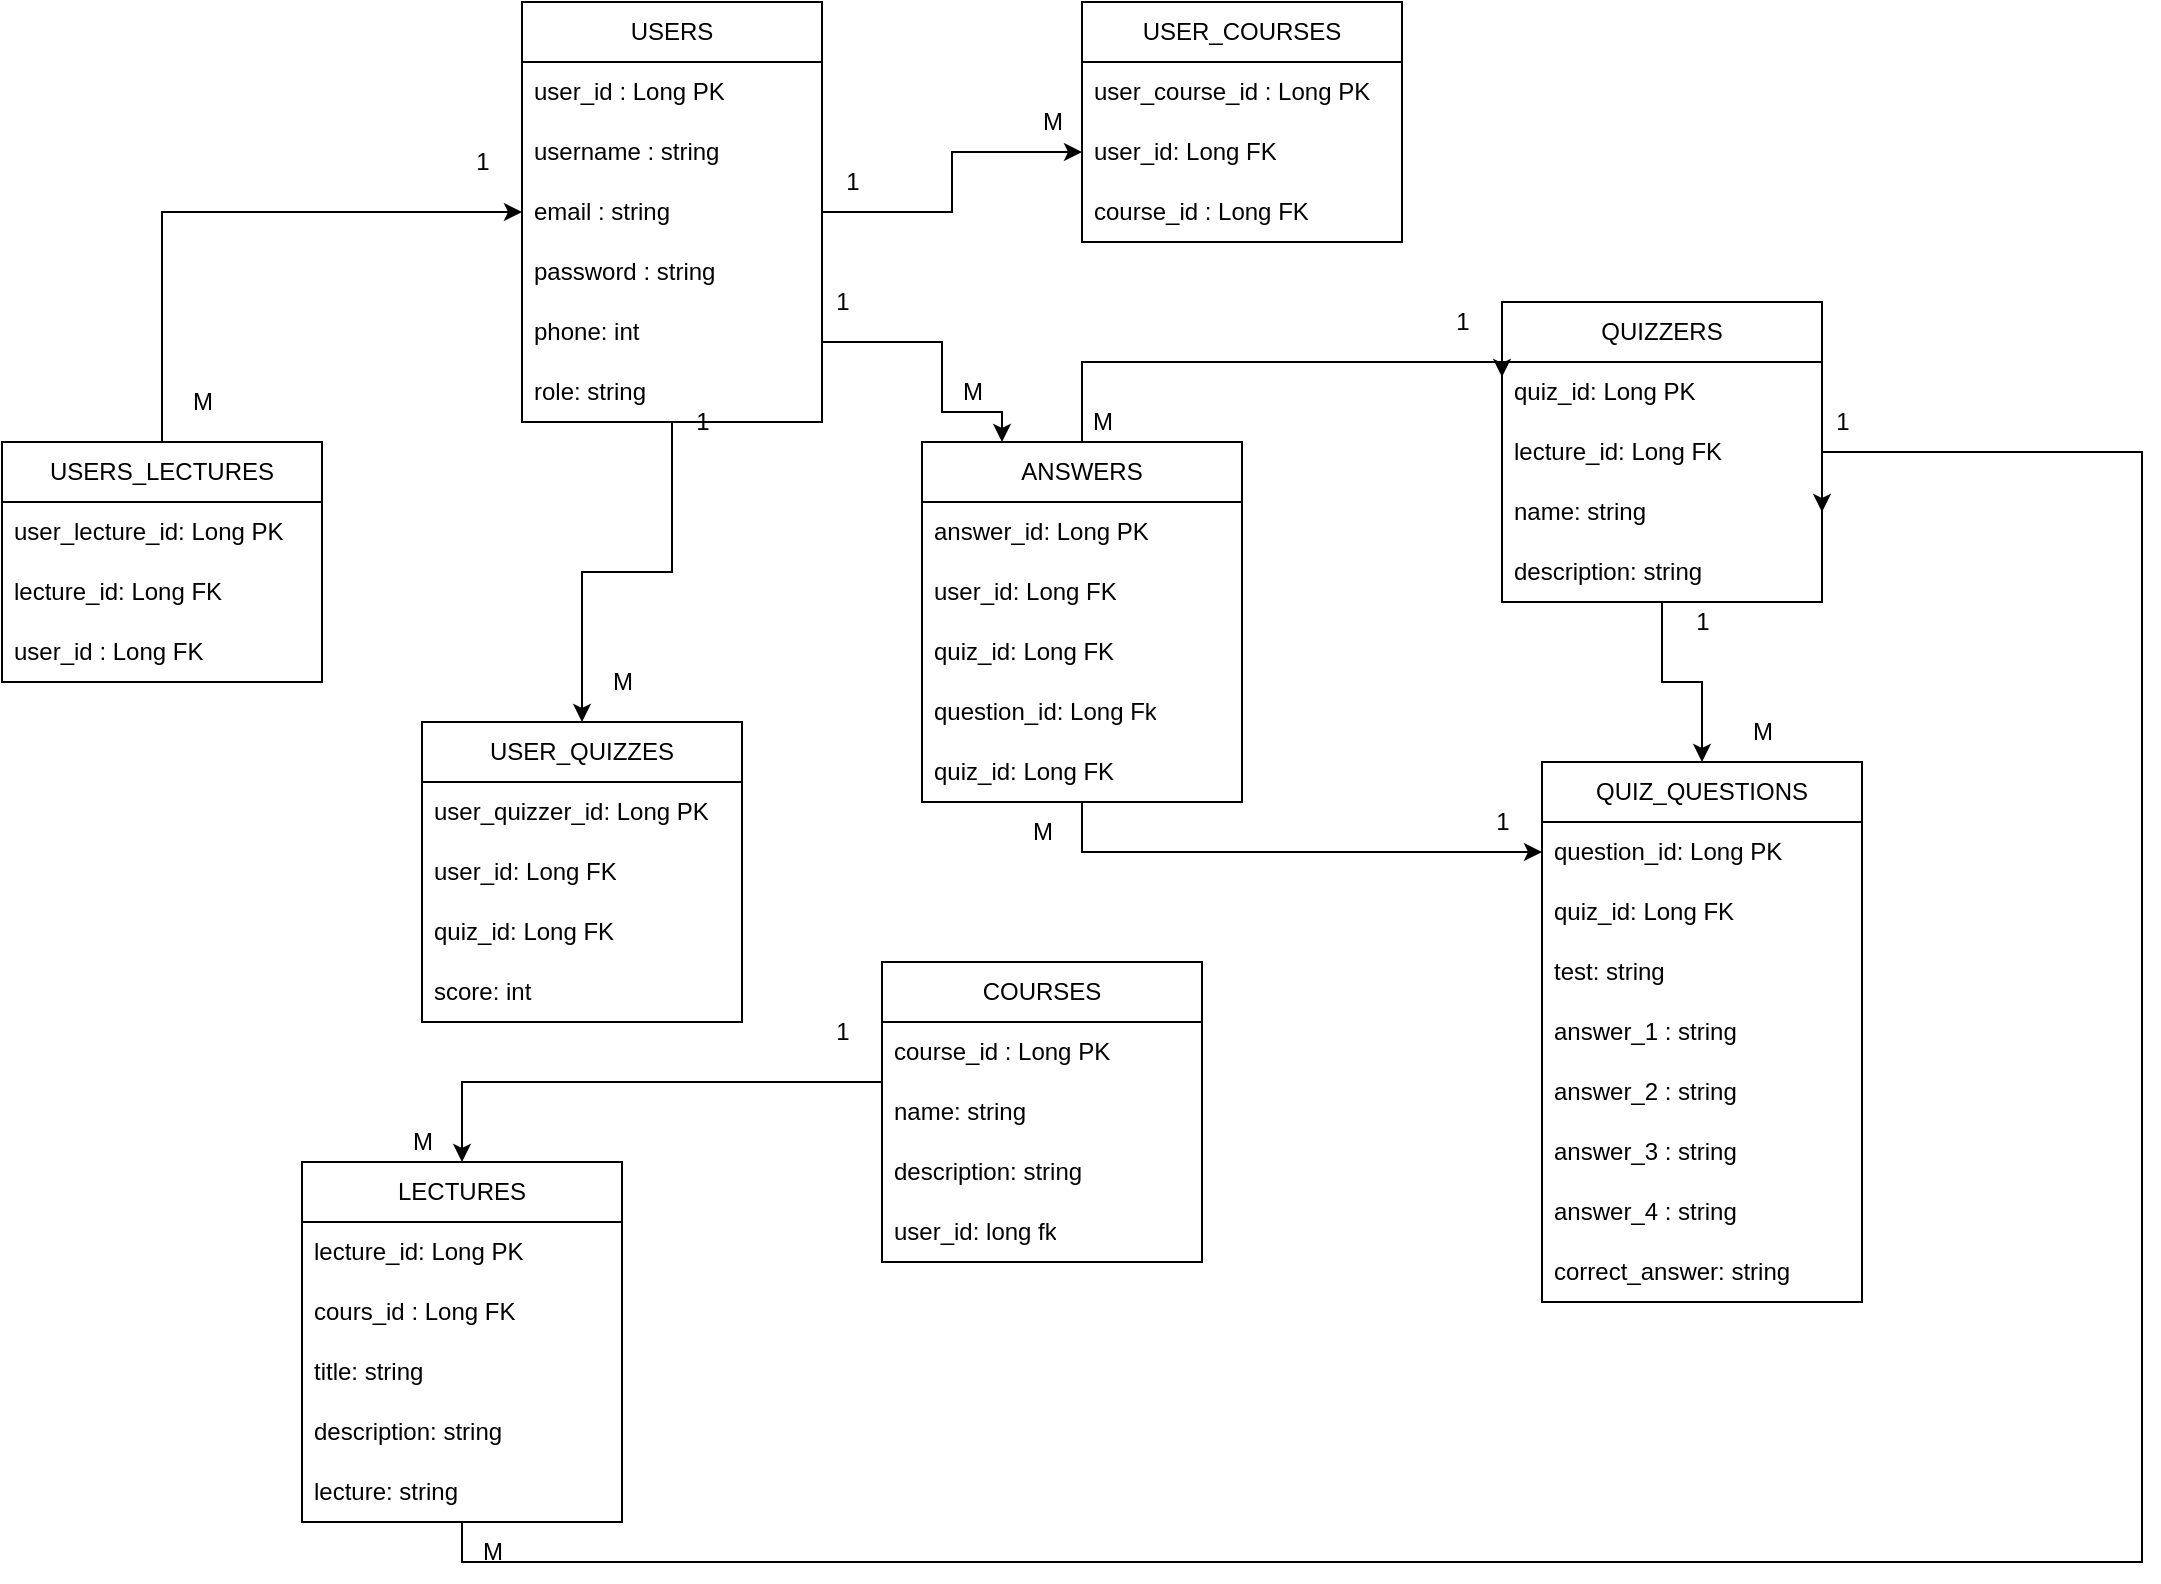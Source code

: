 <mxfile version="21.2.9" type="device">
  <diagram name="Page-1" id="0783ab3e-0a74-02c8-0abd-f7b4e66b4bec">
    <mxGraphModel dx="1450" dy="558" grid="1" gridSize="10" guides="1" tooltips="1" connect="1" arrows="1" fold="1" page="0" pageScale="1" pageWidth="850" pageHeight="1100" background="none" math="0" shadow="0">
      <root>
        <mxCell id="0" />
        <mxCell id="1" parent="0" />
        <mxCell id="87wl7QXWtm2W7x14WTGf-61" style="edgeStyle=orthogonalEdgeStyle;rounded=0;orthogonalLoop=1;jettySize=auto;html=1;entryX=0.5;entryY=0;entryDx=0;entryDy=0;" parent="1" source="87wl7QXWtm2W7x14WTGf-1" target="87wl7QXWtm2W7x14WTGf-35" edge="1">
          <mxGeometry relative="1" as="geometry" />
        </mxCell>
        <mxCell id="87wl7QXWtm2W7x14WTGf-64" style="edgeStyle=orthogonalEdgeStyle;rounded=0;orthogonalLoop=1;jettySize=auto;html=1;entryX=0.25;entryY=0;entryDx=0;entryDy=0;exitX=1;exitY=0.5;exitDx=0;exitDy=0;" parent="1" source="87wl7QXWtm2W7x14WTGf-7" target="87wl7QXWtm2W7x14WTGf-46" edge="1">
          <mxGeometry relative="1" as="geometry">
            <Array as="points">
              <mxPoint x="70" y="250" />
              <mxPoint x="130" y="250" />
              <mxPoint x="130" y="285" />
              <mxPoint x="160" y="285" />
            </Array>
          </mxGeometry>
        </mxCell>
        <mxCell id="87wl7QXWtm2W7x14WTGf-1" value="USERS" style="swimlane;fontStyle=0;childLayout=stackLayout;horizontal=1;startSize=30;horizontalStack=0;resizeParent=1;resizeParentMax=0;resizeLast=0;collapsible=1;marginBottom=0;whiteSpace=wrap;html=1;" parent="1" vertex="1">
          <mxGeometry x="-80" y="80" width="150" height="210" as="geometry" />
        </mxCell>
        <mxCell id="87wl7QXWtm2W7x14WTGf-2" value="user_id : Long PK" style="text;strokeColor=none;fillColor=none;align=left;verticalAlign=middle;spacingLeft=4;spacingRight=4;overflow=hidden;points=[[0,0.5],[1,0.5]];portConstraint=eastwest;rotatable=0;whiteSpace=wrap;html=1;" parent="87wl7QXWtm2W7x14WTGf-1" vertex="1">
          <mxGeometry y="30" width="150" height="30" as="geometry" />
        </mxCell>
        <mxCell id="87wl7QXWtm2W7x14WTGf-3" value="username : string" style="text;strokeColor=none;fillColor=none;align=left;verticalAlign=middle;spacingLeft=4;spacingRight=4;overflow=hidden;points=[[0,0.5],[1,0.5]];portConstraint=eastwest;rotatable=0;whiteSpace=wrap;html=1;" parent="87wl7QXWtm2W7x14WTGf-1" vertex="1">
          <mxGeometry y="60" width="150" height="30" as="geometry" />
        </mxCell>
        <mxCell id="87wl7QXWtm2W7x14WTGf-5" value="email : string" style="text;strokeColor=none;fillColor=none;align=left;verticalAlign=middle;spacingLeft=4;spacingRight=4;overflow=hidden;points=[[0,0.5],[1,0.5]];portConstraint=eastwest;rotatable=0;whiteSpace=wrap;html=1;" parent="87wl7QXWtm2W7x14WTGf-1" vertex="1">
          <mxGeometry y="90" width="150" height="30" as="geometry" />
        </mxCell>
        <mxCell id="87wl7QXWtm2W7x14WTGf-6" value="password : string" style="text;strokeColor=none;fillColor=none;align=left;verticalAlign=middle;spacingLeft=4;spacingRight=4;overflow=hidden;points=[[0,0.5],[1,0.5]];portConstraint=eastwest;rotatable=0;whiteSpace=wrap;html=1;" parent="87wl7QXWtm2W7x14WTGf-1" vertex="1">
          <mxGeometry y="120" width="150" height="30" as="geometry" />
        </mxCell>
        <mxCell id="87wl7QXWtm2W7x14WTGf-7" value="phone: int" style="text;strokeColor=none;fillColor=none;align=left;verticalAlign=middle;spacingLeft=4;spacingRight=4;overflow=hidden;points=[[0,0.5],[1,0.5]];portConstraint=eastwest;rotatable=0;whiteSpace=wrap;html=1;" parent="87wl7QXWtm2W7x14WTGf-1" vertex="1">
          <mxGeometry y="150" width="150" height="30" as="geometry" />
        </mxCell>
        <mxCell id="tCYIGTbb2eJ7btuuX9i2-31" value="role: string" style="text;strokeColor=none;fillColor=none;align=left;verticalAlign=middle;spacingLeft=4;spacingRight=4;overflow=hidden;points=[[0,0.5],[1,0.5]];portConstraint=eastwest;rotatable=0;whiteSpace=wrap;html=1;" parent="87wl7QXWtm2W7x14WTGf-1" vertex="1">
          <mxGeometry y="180" width="150" height="30" as="geometry" />
        </mxCell>
        <mxCell id="87wl7QXWtm2W7x14WTGf-8" value="USER_COURSES" style="swimlane;fontStyle=0;childLayout=stackLayout;horizontal=1;startSize=30;horizontalStack=0;resizeParent=1;resizeParentMax=0;resizeLast=0;collapsible=1;marginBottom=0;whiteSpace=wrap;html=1;" parent="1" vertex="1">
          <mxGeometry x="200" y="80" width="160" height="120" as="geometry" />
        </mxCell>
        <mxCell id="87wl7QXWtm2W7x14WTGf-9" value="user_course_id : Long PK" style="text;strokeColor=none;fillColor=none;align=left;verticalAlign=middle;spacingLeft=4;spacingRight=4;overflow=hidden;points=[[0,0.5],[1,0.5]];portConstraint=eastwest;rotatable=0;whiteSpace=wrap;html=1;" parent="87wl7QXWtm2W7x14WTGf-8" vertex="1">
          <mxGeometry y="30" width="160" height="30" as="geometry" />
        </mxCell>
        <mxCell id="87wl7QXWtm2W7x14WTGf-10" value="user_id: Long FK" style="text;strokeColor=none;fillColor=none;align=left;verticalAlign=middle;spacingLeft=4;spacingRight=4;overflow=hidden;points=[[0,0.5],[1,0.5]];portConstraint=eastwest;rotatable=0;whiteSpace=wrap;html=1;" parent="87wl7QXWtm2W7x14WTGf-8" vertex="1">
          <mxGeometry y="60" width="160" height="30" as="geometry" />
        </mxCell>
        <mxCell id="87wl7QXWtm2W7x14WTGf-11" value="course_id : Long FK" style="text;strokeColor=none;fillColor=none;align=left;verticalAlign=middle;spacingLeft=4;spacingRight=4;overflow=hidden;points=[[0,0.5],[1,0.5]];portConstraint=eastwest;rotatable=0;whiteSpace=wrap;html=1;" parent="87wl7QXWtm2W7x14WTGf-8" vertex="1">
          <mxGeometry y="90" width="160" height="30" as="geometry" />
        </mxCell>
        <mxCell id="87wl7QXWtm2W7x14WTGf-14" value="COURSES" style="swimlane;fontStyle=0;childLayout=stackLayout;horizontal=1;startSize=30;horizontalStack=0;resizeParent=1;resizeParentMax=0;resizeLast=0;collapsible=1;marginBottom=0;whiteSpace=wrap;html=1;" parent="1" vertex="1">
          <mxGeometry x="100" y="560" width="160" height="150" as="geometry" />
        </mxCell>
        <mxCell id="87wl7QXWtm2W7x14WTGf-15" value="course_id : Long PK" style="text;strokeColor=none;fillColor=none;align=left;verticalAlign=middle;spacingLeft=4;spacingRight=4;overflow=hidden;points=[[0,0.5],[1,0.5]];portConstraint=eastwest;rotatable=0;whiteSpace=wrap;html=1;" parent="87wl7QXWtm2W7x14WTGf-14" vertex="1">
          <mxGeometry y="30" width="160" height="30" as="geometry" />
        </mxCell>
        <mxCell id="87wl7QXWtm2W7x14WTGf-16" value="name: string" style="text;strokeColor=none;fillColor=none;align=left;verticalAlign=middle;spacingLeft=4;spacingRight=4;overflow=hidden;points=[[0,0.5],[1,0.5]];portConstraint=eastwest;rotatable=0;whiteSpace=wrap;html=1;" parent="87wl7QXWtm2W7x14WTGf-14" vertex="1">
          <mxGeometry y="60" width="160" height="30" as="geometry" />
        </mxCell>
        <mxCell id="87wl7QXWtm2W7x14WTGf-17" value="description: string" style="text;strokeColor=none;fillColor=none;align=left;verticalAlign=middle;spacingLeft=4;spacingRight=4;overflow=hidden;points=[[0,0.5],[1,0.5]];portConstraint=eastwest;rotatable=0;whiteSpace=wrap;html=1;" parent="87wl7QXWtm2W7x14WTGf-14" vertex="1">
          <mxGeometry y="90" width="160" height="30" as="geometry" />
        </mxCell>
        <mxCell id="E0R-E_x2I3lRqoJuwxN2-1" value="user_id: long fk" style="text;strokeColor=none;fillColor=none;align=left;verticalAlign=middle;spacingLeft=4;spacingRight=4;overflow=hidden;points=[[0,0.5],[1,0.5]];portConstraint=eastwest;rotatable=0;whiteSpace=wrap;html=1;" parent="87wl7QXWtm2W7x14WTGf-14" vertex="1">
          <mxGeometry y="120" width="160" height="30" as="geometry" />
        </mxCell>
        <mxCell id="87wl7QXWtm2W7x14WTGf-58" style="edgeStyle=orthogonalEdgeStyle;rounded=0;orthogonalLoop=1;jettySize=auto;html=1;entryX=0.5;entryY=0;entryDx=0;entryDy=0;" parent="1" source="87wl7QXWtm2W7x14WTGf-18" target="87wl7QXWtm2W7x14WTGf-22" edge="1">
          <mxGeometry relative="1" as="geometry" />
        </mxCell>
        <mxCell id="87wl7QXWtm2W7x14WTGf-18" value="QUIZZERS" style="swimlane;fontStyle=0;childLayout=stackLayout;horizontal=1;startSize=30;horizontalStack=0;resizeParent=1;resizeParentMax=0;resizeLast=0;collapsible=1;marginBottom=0;whiteSpace=wrap;html=1;" parent="1" vertex="1">
          <mxGeometry x="410" y="230" width="160" height="150" as="geometry" />
        </mxCell>
        <mxCell id="87wl7QXWtm2W7x14WTGf-19" value="quiz_id: Long PK" style="text;strokeColor=none;fillColor=none;align=left;verticalAlign=middle;spacingLeft=4;spacingRight=4;overflow=hidden;points=[[0,0.5],[1,0.5]];portConstraint=eastwest;rotatable=0;whiteSpace=wrap;html=1;" parent="87wl7QXWtm2W7x14WTGf-18" vertex="1">
          <mxGeometry y="30" width="160" height="30" as="geometry" />
        </mxCell>
        <mxCell id="tCYIGTbb2eJ7btuuX9i2-20" value="lecture_id: Long FK" style="text;strokeColor=none;fillColor=none;align=left;verticalAlign=middle;spacingLeft=4;spacingRight=4;overflow=hidden;points=[[0,0.5],[1,0.5]];portConstraint=eastwest;rotatable=0;whiteSpace=wrap;html=1;" parent="87wl7QXWtm2W7x14WTGf-18" vertex="1">
          <mxGeometry y="60" width="160" height="30" as="geometry" />
        </mxCell>
        <mxCell id="87wl7QXWtm2W7x14WTGf-20" value="name: string" style="text;strokeColor=none;fillColor=none;align=left;verticalAlign=middle;spacingLeft=4;spacingRight=4;overflow=hidden;points=[[0,0.5],[1,0.5]];portConstraint=eastwest;rotatable=0;whiteSpace=wrap;html=1;" parent="87wl7QXWtm2W7x14WTGf-18" vertex="1">
          <mxGeometry y="90" width="160" height="30" as="geometry" />
        </mxCell>
        <mxCell id="87wl7QXWtm2W7x14WTGf-73" value="description: string" style="text;strokeColor=none;fillColor=none;align=left;verticalAlign=middle;spacingLeft=4;spacingRight=4;overflow=hidden;points=[[0,0.5],[1,0.5]];portConstraint=eastwest;rotatable=0;whiteSpace=wrap;html=1;" parent="87wl7QXWtm2W7x14WTGf-18" vertex="1">
          <mxGeometry y="120" width="160" height="30" as="geometry" />
        </mxCell>
        <mxCell id="87wl7QXWtm2W7x14WTGf-22" value="QUIZ_QUESTIONS" style="swimlane;fontStyle=0;childLayout=stackLayout;horizontal=1;startSize=30;horizontalStack=0;resizeParent=1;resizeParentMax=0;resizeLast=0;collapsible=1;marginBottom=0;whiteSpace=wrap;html=1;" parent="1" vertex="1">
          <mxGeometry x="430" y="460" width="160" height="270" as="geometry" />
        </mxCell>
        <mxCell id="87wl7QXWtm2W7x14WTGf-23" value="question_id: Long PK" style="text;strokeColor=none;fillColor=none;align=left;verticalAlign=middle;spacingLeft=4;spacingRight=4;overflow=hidden;points=[[0,0.5],[1,0.5]];portConstraint=eastwest;rotatable=0;whiteSpace=wrap;html=1;" parent="87wl7QXWtm2W7x14WTGf-22" vertex="1">
          <mxGeometry y="30" width="160" height="30" as="geometry" />
        </mxCell>
        <mxCell id="87wl7QXWtm2W7x14WTGf-24" value="quiz_id: Long FK" style="text;strokeColor=none;fillColor=none;align=left;verticalAlign=middle;spacingLeft=4;spacingRight=4;overflow=hidden;points=[[0,0.5],[1,0.5]];portConstraint=eastwest;rotatable=0;whiteSpace=wrap;html=1;" parent="87wl7QXWtm2W7x14WTGf-22" vertex="1">
          <mxGeometry y="60" width="160" height="30" as="geometry" />
        </mxCell>
        <mxCell id="87wl7QXWtm2W7x14WTGf-25" value="test: string " style="text;strokeColor=none;fillColor=none;align=left;verticalAlign=middle;spacingLeft=4;spacingRight=4;overflow=hidden;points=[[0,0.5],[1,0.5]];portConstraint=eastwest;rotatable=0;whiteSpace=wrap;html=1;" parent="87wl7QXWtm2W7x14WTGf-22" vertex="1">
          <mxGeometry y="90" width="160" height="30" as="geometry" />
        </mxCell>
        <mxCell id="87wl7QXWtm2W7x14WTGf-26" value="answer_1 : string" style="text;strokeColor=none;fillColor=none;align=left;verticalAlign=middle;spacingLeft=4;spacingRight=4;overflow=hidden;points=[[0,0.5],[1,0.5]];portConstraint=eastwest;rotatable=0;whiteSpace=wrap;html=1;" parent="87wl7QXWtm2W7x14WTGf-22" vertex="1">
          <mxGeometry y="120" width="160" height="30" as="geometry" />
        </mxCell>
        <mxCell id="87wl7QXWtm2W7x14WTGf-30" value="answer_2 : string" style="text;strokeColor=none;fillColor=none;align=left;verticalAlign=middle;spacingLeft=4;spacingRight=4;overflow=hidden;points=[[0,0.5],[1,0.5]];portConstraint=eastwest;rotatable=0;whiteSpace=wrap;html=1;" parent="87wl7QXWtm2W7x14WTGf-22" vertex="1">
          <mxGeometry y="150" width="160" height="30" as="geometry" />
        </mxCell>
        <mxCell id="87wl7QXWtm2W7x14WTGf-31" value="answer_3 : string" style="text;strokeColor=none;fillColor=none;align=left;verticalAlign=middle;spacingLeft=4;spacingRight=4;overflow=hidden;points=[[0,0.5],[1,0.5]];portConstraint=eastwest;rotatable=0;whiteSpace=wrap;html=1;" parent="87wl7QXWtm2W7x14WTGf-22" vertex="1">
          <mxGeometry y="180" width="160" height="30" as="geometry" />
        </mxCell>
        <mxCell id="87wl7QXWtm2W7x14WTGf-32" value="answer_4 : string" style="text;strokeColor=none;fillColor=none;align=left;verticalAlign=middle;spacingLeft=4;spacingRight=4;overflow=hidden;points=[[0,0.5],[1,0.5]];portConstraint=eastwest;rotatable=0;whiteSpace=wrap;html=1;" parent="87wl7QXWtm2W7x14WTGf-22" vertex="1">
          <mxGeometry y="210" width="160" height="30" as="geometry" />
        </mxCell>
        <mxCell id="87wl7QXWtm2W7x14WTGf-33" value="correct_answer: string" style="text;strokeColor=none;fillColor=none;align=left;verticalAlign=middle;spacingLeft=4;spacingRight=4;overflow=hidden;points=[[0,0.5],[1,0.5]];portConstraint=eastwest;rotatable=0;whiteSpace=wrap;html=1;" parent="87wl7QXWtm2W7x14WTGf-22" vertex="1">
          <mxGeometry y="240" width="160" height="30" as="geometry" />
        </mxCell>
        <mxCell id="87wl7QXWtm2W7x14WTGf-35" value="USER_QUIZZES" style="swimlane;fontStyle=0;childLayout=stackLayout;horizontal=1;startSize=30;horizontalStack=0;resizeParent=1;resizeParentMax=0;resizeLast=0;collapsible=1;marginBottom=0;whiteSpace=wrap;html=1;" parent="1" vertex="1">
          <mxGeometry x="-130" y="440" width="160" height="150" as="geometry" />
        </mxCell>
        <mxCell id="87wl7QXWtm2W7x14WTGf-37" value="user_quizzer_id: Long PK" style="text;strokeColor=none;fillColor=none;align=left;verticalAlign=middle;spacingLeft=4;spacingRight=4;overflow=hidden;points=[[0,0.5],[1,0.5]];portConstraint=eastwest;rotatable=0;whiteSpace=wrap;html=1;" parent="87wl7QXWtm2W7x14WTGf-35" vertex="1">
          <mxGeometry y="30" width="160" height="30" as="geometry" />
        </mxCell>
        <mxCell id="87wl7QXWtm2W7x14WTGf-36" value="user_id: Long FK" style="text;strokeColor=none;fillColor=none;align=left;verticalAlign=middle;spacingLeft=4;spacingRight=4;overflow=hidden;points=[[0,0.5],[1,0.5]];portConstraint=eastwest;rotatable=0;whiteSpace=wrap;html=1;" parent="87wl7QXWtm2W7x14WTGf-35" vertex="1">
          <mxGeometry y="60" width="160" height="30" as="geometry" />
        </mxCell>
        <mxCell id="87wl7QXWtm2W7x14WTGf-44" value="quiz_id: Long FK" style="text;strokeColor=none;fillColor=none;align=left;verticalAlign=middle;spacingLeft=4;spacingRight=4;overflow=hidden;points=[[0,0.5],[1,0.5]];portConstraint=eastwest;rotatable=0;whiteSpace=wrap;html=1;" parent="87wl7QXWtm2W7x14WTGf-35" vertex="1">
          <mxGeometry y="90" width="160" height="30" as="geometry" />
        </mxCell>
        <mxCell id="87wl7QXWtm2W7x14WTGf-45" value="score: int" style="text;strokeColor=none;fillColor=none;align=left;verticalAlign=middle;spacingLeft=4;spacingRight=4;overflow=hidden;points=[[0,0.5],[1,0.5]];portConstraint=eastwest;rotatable=0;whiteSpace=wrap;html=1;" parent="87wl7QXWtm2W7x14WTGf-35" vertex="1">
          <mxGeometry y="120" width="160" height="30" as="geometry" />
        </mxCell>
        <mxCell id="87wl7QXWtm2W7x14WTGf-52" style="edgeStyle=orthogonalEdgeStyle;rounded=0;orthogonalLoop=1;jettySize=auto;html=1;exitX=1;exitY=0.5;exitDx=0;exitDy=0;entryX=0;entryY=0.5;entryDx=0;entryDy=0;" parent="1" source="87wl7QXWtm2W7x14WTGf-5" target="87wl7QXWtm2W7x14WTGf-10" edge="1">
          <mxGeometry relative="1" as="geometry" />
        </mxCell>
        <mxCell id="87wl7QXWtm2W7x14WTGf-53" value="1" style="text;html=1;align=center;verticalAlign=middle;resizable=0;points=[];autosize=1;strokeColor=none;fillColor=none;" parent="1" vertex="1">
          <mxGeometry x="70" y="155" width="30" height="30" as="geometry" />
        </mxCell>
        <mxCell id="87wl7QXWtm2W7x14WTGf-54" value="M" style="text;html=1;align=center;verticalAlign=middle;resizable=0;points=[];autosize=1;strokeColor=none;fillColor=none;" parent="1" vertex="1">
          <mxGeometry x="170" y="125" width="30" height="30" as="geometry" />
        </mxCell>
        <mxCell id="87wl7QXWtm2W7x14WTGf-60" value="M" style="text;html=1;align=center;verticalAlign=middle;resizable=0;points=[];autosize=1;strokeColor=none;fillColor=none;" parent="1" vertex="1">
          <mxGeometry x="525" y="430" width="30" height="30" as="geometry" />
        </mxCell>
        <mxCell id="87wl7QXWtm2W7x14WTGf-62" value="1" style="text;html=1;align=center;verticalAlign=middle;resizable=0;points=[];autosize=1;strokeColor=none;fillColor=none;" parent="1" vertex="1">
          <mxGeometry x="-5" y="275" width="30" height="30" as="geometry" />
        </mxCell>
        <mxCell id="87wl7QXWtm2W7x14WTGf-63" value="M" style="text;html=1;align=center;verticalAlign=middle;resizable=0;points=[];autosize=1;strokeColor=none;fillColor=none;" parent="1" vertex="1">
          <mxGeometry x="-45" y="405" width="30" height="30" as="geometry" />
        </mxCell>
        <mxCell id="87wl7QXWtm2W7x14WTGf-67" style="edgeStyle=orthogonalEdgeStyle;rounded=0;orthogonalLoop=1;jettySize=auto;html=1;entryX=0;entryY=0.25;entryDx=0;entryDy=0;" parent="1" source="87wl7QXWtm2W7x14WTGf-46" target="87wl7QXWtm2W7x14WTGf-18" edge="1">
          <mxGeometry relative="1" as="geometry">
            <Array as="points">
              <mxPoint x="200" y="260" />
            </Array>
          </mxGeometry>
        </mxCell>
        <mxCell id="87wl7QXWtm2W7x14WTGf-70" style="edgeStyle=orthogonalEdgeStyle;rounded=0;orthogonalLoop=1;jettySize=auto;html=1;entryX=0;entryY=0.5;entryDx=0;entryDy=0;" parent="1" source="87wl7QXWtm2W7x14WTGf-46" target="87wl7QXWtm2W7x14WTGf-23" edge="1">
          <mxGeometry relative="1" as="geometry" />
        </mxCell>
        <mxCell id="87wl7QXWtm2W7x14WTGf-46" value="ANSWERS" style="swimlane;fontStyle=0;childLayout=stackLayout;horizontal=1;startSize=30;horizontalStack=0;resizeParent=1;resizeParentMax=0;resizeLast=0;collapsible=1;marginBottom=0;whiteSpace=wrap;html=1;" parent="1" vertex="1">
          <mxGeometry x="120" y="300" width="160" height="180" as="geometry" />
        </mxCell>
        <mxCell id="87wl7QXWtm2W7x14WTGf-47" value="answer_id: Long PK" style="text;strokeColor=none;fillColor=none;align=left;verticalAlign=middle;spacingLeft=4;spacingRight=4;overflow=hidden;points=[[0,0.5],[1,0.5]];portConstraint=eastwest;rotatable=0;whiteSpace=wrap;html=1;" parent="87wl7QXWtm2W7x14WTGf-46" vertex="1">
          <mxGeometry y="30" width="160" height="30" as="geometry" />
        </mxCell>
        <mxCell id="87wl7QXWtm2W7x14WTGf-48" value="user_id: Long FK" style="text;strokeColor=none;fillColor=none;align=left;verticalAlign=middle;spacingLeft=4;spacingRight=4;overflow=hidden;points=[[0,0.5],[1,0.5]];portConstraint=eastwest;rotatable=0;whiteSpace=wrap;html=1;" parent="87wl7QXWtm2W7x14WTGf-46" vertex="1">
          <mxGeometry y="60" width="160" height="30" as="geometry" />
        </mxCell>
        <mxCell id="87wl7QXWtm2W7x14WTGf-49" value="quiz_id: Long FK" style="text;strokeColor=none;fillColor=none;align=left;verticalAlign=middle;spacingLeft=4;spacingRight=4;overflow=hidden;points=[[0,0.5],[1,0.5]];portConstraint=eastwest;rotatable=0;whiteSpace=wrap;html=1;" parent="87wl7QXWtm2W7x14WTGf-46" vertex="1">
          <mxGeometry y="90" width="160" height="30" as="geometry" />
        </mxCell>
        <mxCell id="87wl7QXWtm2W7x14WTGf-50" value="question_id: Long Fk" style="text;strokeColor=none;fillColor=none;align=left;verticalAlign=middle;spacingLeft=4;spacingRight=4;overflow=hidden;points=[[0,0.5],[1,0.5]];portConstraint=eastwest;rotatable=0;whiteSpace=wrap;html=1;" parent="87wl7QXWtm2W7x14WTGf-46" vertex="1">
          <mxGeometry y="120" width="160" height="30" as="geometry" />
        </mxCell>
        <mxCell id="87wl7QXWtm2W7x14WTGf-51" value="quiz_id: Long FK" style="text;strokeColor=none;fillColor=none;align=left;verticalAlign=middle;spacingLeft=4;spacingRight=4;overflow=hidden;points=[[0,0.5],[1,0.5]];portConstraint=eastwest;rotatable=0;whiteSpace=wrap;html=1;" parent="87wl7QXWtm2W7x14WTGf-46" vertex="1">
          <mxGeometry y="150" width="160" height="30" as="geometry" />
        </mxCell>
        <mxCell id="87wl7QXWtm2W7x14WTGf-65" value="1" style="text;html=1;align=center;verticalAlign=middle;resizable=0;points=[];autosize=1;strokeColor=none;fillColor=none;" parent="1" vertex="1">
          <mxGeometry x="65" y="215" width="30" height="30" as="geometry" />
        </mxCell>
        <mxCell id="87wl7QXWtm2W7x14WTGf-66" value="M" style="text;html=1;align=center;verticalAlign=middle;resizable=0;points=[];autosize=1;strokeColor=none;fillColor=none;" parent="1" vertex="1">
          <mxGeometry x="130" y="260" width="30" height="30" as="geometry" />
        </mxCell>
        <mxCell id="87wl7QXWtm2W7x14WTGf-68" value="M" style="text;html=1;align=center;verticalAlign=middle;resizable=0;points=[];autosize=1;strokeColor=none;fillColor=none;" parent="1" vertex="1">
          <mxGeometry x="195" y="275" width="30" height="30" as="geometry" />
        </mxCell>
        <mxCell id="87wl7QXWtm2W7x14WTGf-71" value="M" style="text;html=1;align=center;verticalAlign=middle;resizable=0;points=[];autosize=1;strokeColor=none;fillColor=none;" parent="1" vertex="1">
          <mxGeometry x="165" y="480" width="30" height="30" as="geometry" />
        </mxCell>
        <mxCell id="87wl7QXWtm2W7x14WTGf-72" value="1" style="text;html=1;align=center;verticalAlign=middle;resizable=0;points=[];autosize=1;strokeColor=none;fillColor=none;" parent="1" vertex="1">
          <mxGeometry x="395" y="475" width="30" height="30" as="geometry" />
        </mxCell>
        <mxCell id="87wl7QXWtm2W7x14WTGf-74" value="1" style="text;html=1;align=center;verticalAlign=middle;resizable=0;points=[];autosize=1;strokeColor=none;fillColor=none;" parent="1" vertex="1">
          <mxGeometry x="375" y="225" width="30" height="30" as="geometry" />
        </mxCell>
        <mxCell id="tCYIGTbb2eJ7btuuX9i2-17" style="edgeStyle=orthogonalEdgeStyle;rounded=0;orthogonalLoop=1;jettySize=auto;html=1;entryX=1;entryY=0.5;entryDx=0;entryDy=0;" parent="1" source="tCYIGTbb2eJ7btuuX9i2-1" target="87wl7QXWtm2W7x14WTGf-20" edge="1">
          <mxGeometry relative="1" as="geometry">
            <Array as="points">
              <mxPoint x="-110" y="860" />
              <mxPoint x="730" y="860" />
              <mxPoint x="730" y="305" />
              <mxPoint x="570" y="305" />
            </Array>
          </mxGeometry>
        </mxCell>
        <mxCell id="tCYIGTbb2eJ7btuuX9i2-1" value="LECTURES" style="swimlane;fontStyle=0;childLayout=stackLayout;horizontal=1;startSize=30;horizontalStack=0;resizeParent=1;resizeParentMax=0;resizeLast=0;collapsible=1;marginBottom=0;whiteSpace=wrap;html=1;" parent="1" vertex="1">
          <mxGeometry x="-190" y="660" width="160" height="180" as="geometry" />
        </mxCell>
        <mxCell id="tCYIGTbb2eJ7btuuX9i2-2" value="lecture_id: Long PK" style="text;strokeColor=none;fillColor=none;align=left;verticalAlign=middle;spacingLeft=4;spacingRight=4;overflow=hidden;points=[[0,0.5],[1,0.5]];portConstraint=eastwest;rotatable=0;whiteSpace=wrap;html=1;" parent="tCYIGTbb2eJ7btuuX9i2-1" vertex="1">
          <mxGeometry y="30" width="160" height="30" as="geometry" />
        </mxCell>
        <mxCell id="tCYIGTbb2eJ7btuuX9i2-3" value="cours_id : Long FK" style="text;strokeColor=none;fillColor=none;align=left;verticalAlign=middle;spacingLeft=4;spacingRight=4;overflow=hidden;points=[[0,0.5],[1,0.5]];portConstraint=eastwest;rotatable=0;whiteSpace=wrap;html=1;" parent="tCYIGTbb2eJ7btuuX9i2-1" vertex="1">
          <mxGeometry y="60" width="160" height="30" as="geometry" />
        </mxCell>
        <mxCell id="tCYIGTbb2eJ7btuuX9i2-4" value="title: string" style="text;strokeColor=none;fillColor=none;align=left;verticalAlign=middle;spacingLeft=4;spacingRight=4;overflow=hidden;points=[[0,0.5],[1,0.5]];portConstraint=eastwest;rotatable=0;whiteSpace=wrap;html=1;" parent="tCYIGTbb2eJ7btuuX9i2-1" vertex="1">
          <mxGeometry y="90" width="160" height="30" as="geometry" />
        </mxCell>
        <mxCell id="tCYIGTbb2eJ7btuuX9i2-6" value="description: string" style="text;strokeColor=none;fillColor=none;align=left;verticalAlign=middle;spacingLeft=4;spacingRight=4;overflow=hidden;points=[[0,0.5],[1,0.5]];portConstraint=eastwest;rotatable=0;whiteSpace=wrap;html=1;" parent="tCYIGTbb2eJ7btuuX9i2-1" vertex="1">
          <mxGeometry y="120" width="160" height="30" as="geometry" />
        </mxCell>
        <mxCell id="x2eXMXbMz6ptE4pwSxlh-1" value="lecture: string" style="text;strokeColor=none;fillColor=none;align=left;verticalAlign=middle;spacingLeft=4;spacingRight=4;overflow=hidden;points=[[0,0.5],[1,0.5]];portConstraint=eastwest;rotatable=0;whiteSpace=wrap;html=1;" parent="tCYIGTbb2eJ7btuuX9i2-1" vertex="1">
          <mxGeometry y="150" width="160" height="30" as="geometry" />
        </mxCell>
        <mxCell id="tCYIGTbb2eJ7btuuX9i2-21" style="edgeStyle=orthogonalEdgeStyle;rounded=0;orthogonalLoop=1;jettySize=auto;html=1;entryX=0;entryY=0.5;entryDx=0;entryDy=0;" parent="1" source="tCYIGTbb2eJ7btuuX9i2-7" target="87wl7QXWtm2W7x14WTGf-5" edge="1">
          <mxGeometry relative="1" as="geometry" />
        </mxCell>
        <mxCell id="tCYIGTbb2eJ7btuuX9i2-7" value="USERS_LECTURES" style="swimlane;fontStyle=0;childLayout=stackLayout;horizontal=1;startSize=30;horizontalStack=0;resizeParent=1;resizeParentMax=0;resizeLast=0;collapsible=1;marginBottom=0;whiteSpace=wrap;html=1;" parent="1" vertex="1">
          <mxGeometry x="-340" y="300" width="160" height="120" as="geometry" />
        </mxCell>
        <mxCell id="tCYIGTbb2eJ7btuuX9i2-8" value="user_lecture_id: Long PK" style="text;strokeColor=none;fillColor=none;align=left;verticalAlign=middle;spacingLeft=4;spacingRight=4;overflow=hidden;points=[[0,0.5],[1,0.5]];portConstraint=eastwest;rotatable=0;whiteSpace=wrap;html=1;" parent="tCYIGTbb2eJ7btuuX9i2-7" vertex="1">
          <mxGeometry y="30" width="160" height="30" as="geometry" />
        </mxCell>
        <mxCell id="tCYIGTbb2eJ7btuuX9i2-10" value="lecture_id: Long FK" style="text;strokeColor=none;fillColor=none;align=left;verticalAlign=middle;spacingLeft=4;spacingRight=4;overflow=hidden;points=[[0,0.5],[1,0.5]];portConstraint=eastwest;rotatable=0;whiteSpace=wrap;html=1;" parent="tCYIGTbb2eJ7btuuX9i2-7" vertex="1">
          <mxGeometry y="60" width="160" height="30" as="geometry" />
        </mxCell>
        <mxCell id="tCYIGTbb2eJ7btuuX9i2-13" value="user_id : Long FK" style="text;strokeColor=none;fillColor=none;align=left;verticalAlign=middle;spacingLeft=4;spacingRight=4;overflow=hidden;points=[[0,0.5],[1,0.5]];portConstraint=eastwest;rotatable=0;whiteSpace=wrap;html=1;" parent="tCYIGTbb2eJ7btuuX9i2-7" vertex="1">
          <mxGeometry y="90" width="160" height="30" as="geometry" />
        </mxCell>
        <mxCell id="tCYIGTbb2eJ7btuuX9i2-15" value="M" style="text;html=1;align=center;verticalAlign=middle;resizable=0;points=[];autosize=1;strokeColor=none;fillColor=none;" parent="1" vertex="1">
          <mxGeometry x="-145" y="635" width="30" height="30" as="geometry" />
        </mxCell>
        <mxCell id="tCYIGTbb2eJ7btuuX9i2-16" value="1" style="text;html=1;align=center;verticalAlign=middle;resizable=0;points=[];autosize=1;strokeColor=none;fillColor=none;" parent="1" vertex="1">
          <mxGeometry x="65" y="580" width="30" height="30" as="geometry" />
        </mxCell>
        <mxCell id="tCYIGTbb2eJ7btuuX9i2-18" value="M" style="text;html=1;align=center;verticalAlign=middle;resizable=0;points=[];autosize=1;strokeColor=none;fillColor=none;" parent="1" vertex="1">
          <mxGeometry x="-110" y="840" width="30" height="30" as="geometry" />
        </mxCell>
        <mxCell id="tCYIGTbb2eJ7btuuX9i2-19" value="1" style="text;html=1;align=center;verticalAlign=middle;resizable=0;points=[];autosize=1;strokeColor=none;fillColor=none;" parent="1" vertex="1">
          <mxGeometry x="565" y="275" width="30" height="30" as="geometry" />
        </mxCell>
        <mxCell id="tCYIGTbb2eJ7btuuX9i2-22" value="M" style="text;html=1;align=center;verticalAlign=middle;resizable=0;points=[];autosize=1;strokeColor=none;fillColor=none;" parent="1" vertex="1">
          <mxGeometry x="-255" y="265" width="30" height="30" as="geometry" />
        </mxCell>
        <mxCell id="tCYIGTbb2eJ7btuuX9i2-23" value="1" style="text;html=1;align=center;verticalAlign=middle;resizable=0;points=[];autosize=1;strokeColor=none;fillColor=none;" parent="1" vertex="1">
          <mxGeometry x="-115" y="145" width="30" height="30" as="geometry" />
        </mxCell>
        <mxCell id="tCYIGTbb2eJ7btuuX9i2-28" value="1" style="text;html=1;align=center;verticalAlign=middle;resizable=0;points=[];autosize=1;strokeColor=none;fillColor=none;" parent="1" vertex="1">
          <mxGeometry x="495" y="375" width="30" height="30" as="geometry" />
        </mxCell>
        <mxCell id="tCYIGTbb2eJ7btuuX9i2-30" style="edgeStyle=orthogonalEdgeStyle;rounded=0;orthogonalLoop=1;jettySize=auto;html=1;entryX=0.5;entryY=0;entryDx=0;entryDy=0;" parent="1" source="87wl7QXWtm2W7x14WTGf-15" target="tCYIGTbb2eJ7btuuX9i2-1" edge="1">
          <mxGeometry relative="1" as="geometry">
            <Array as="points">
              <mxPoint x="-110" y="620" />
            </Array>
          </mxGeometry>
        </mxCell>
      </root>
    </mxGraphModel>
  </diagram>
</mxfile>
